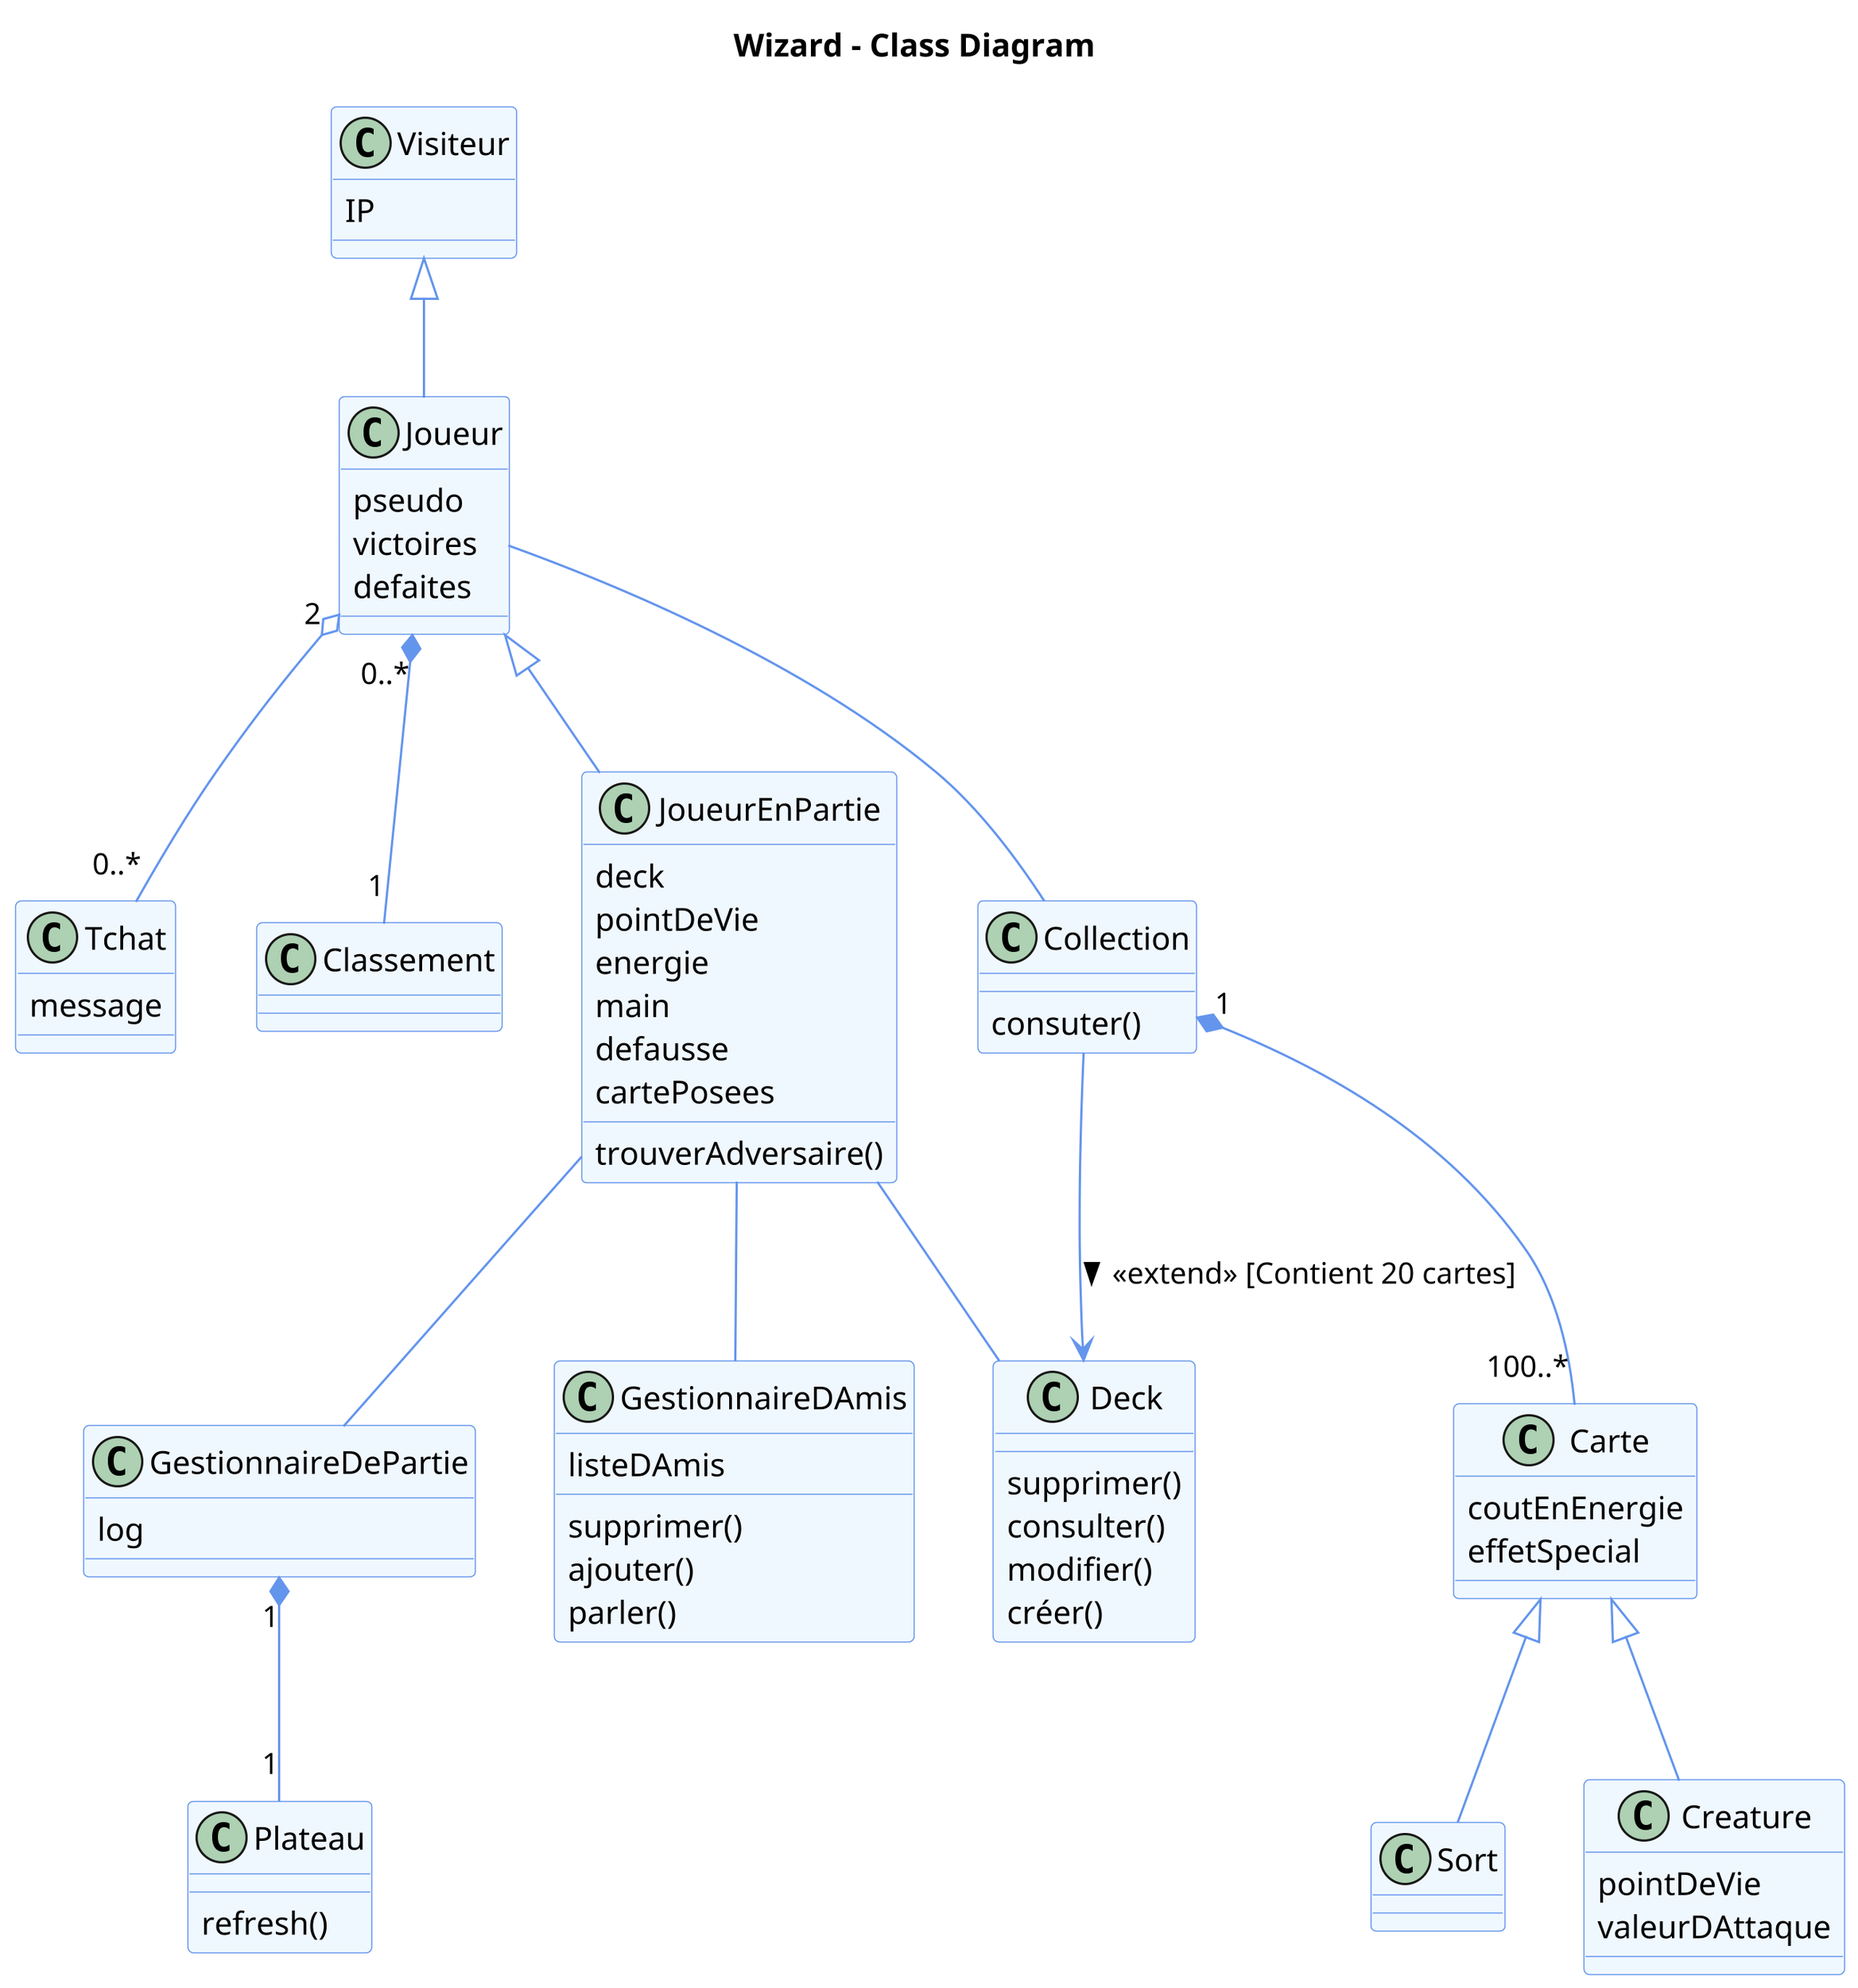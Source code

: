 @startuml

title Wizard - Class Diagram

'accessibilité
skinparam classAttributeIconSize 0

'pas d'ombre
skinparam shadowing false

'taille de l'image
skinparam dpi 300 

'couleurs
skinparam class {
  BackgroundColor AliceBlue
  ArrowColor CornflowerBlue
  BorderColor CornflowerBlue
}
skinparam stereotypeCBackgroundColor OldLace

class Visiteur {
  IP
}

class Tchat {
  message
}

class Classement {
}

class Joueur {
  pseudo
  victoires
  defaites
}

class GestionnaireDAmis {
  listeDAmis
  supprimer()
  ajouter()
  parler()
}

class JoueurEnPartie {
  deck
  pointDeVie
  energie
  main
  defausse
  cartePosees
  trouverAdversaire()
}

class Deck {
  supprimer()
  consulter()
  modifier()
  créer()
}

class Collection {
  consuter()
}

class Carte {
  coutEnEnergie
  effetSpecial
}

class Creature {
  pointDeVie
  valeurDAttaque
}

class Sort {

}

class GestionnaireDePartie {
  log
}

class Plateau {
  refresh()
}


Visiteur <|-- Joueur
Joueur "0..*" *-- "1" Classement
Joueur "2" o-- "0..*" Tchat
Joueur <|-- JoueurEnPartie
JoueurEnPartie -- Deck
JoueurEnPartie -- GestionnaireDAmis
Joueur -- Collection
Collection "1" *-- "100..*" Carte
Collection --> Deck: <<extend>> [Contient 20 cartes] >
Carte <|-- Creature
Carte <|-- Sort
JoueurEnPartie -- GestionnaireDePartie
GestionnaireDePartie "1" *-- "1" Plateau


@enduml
